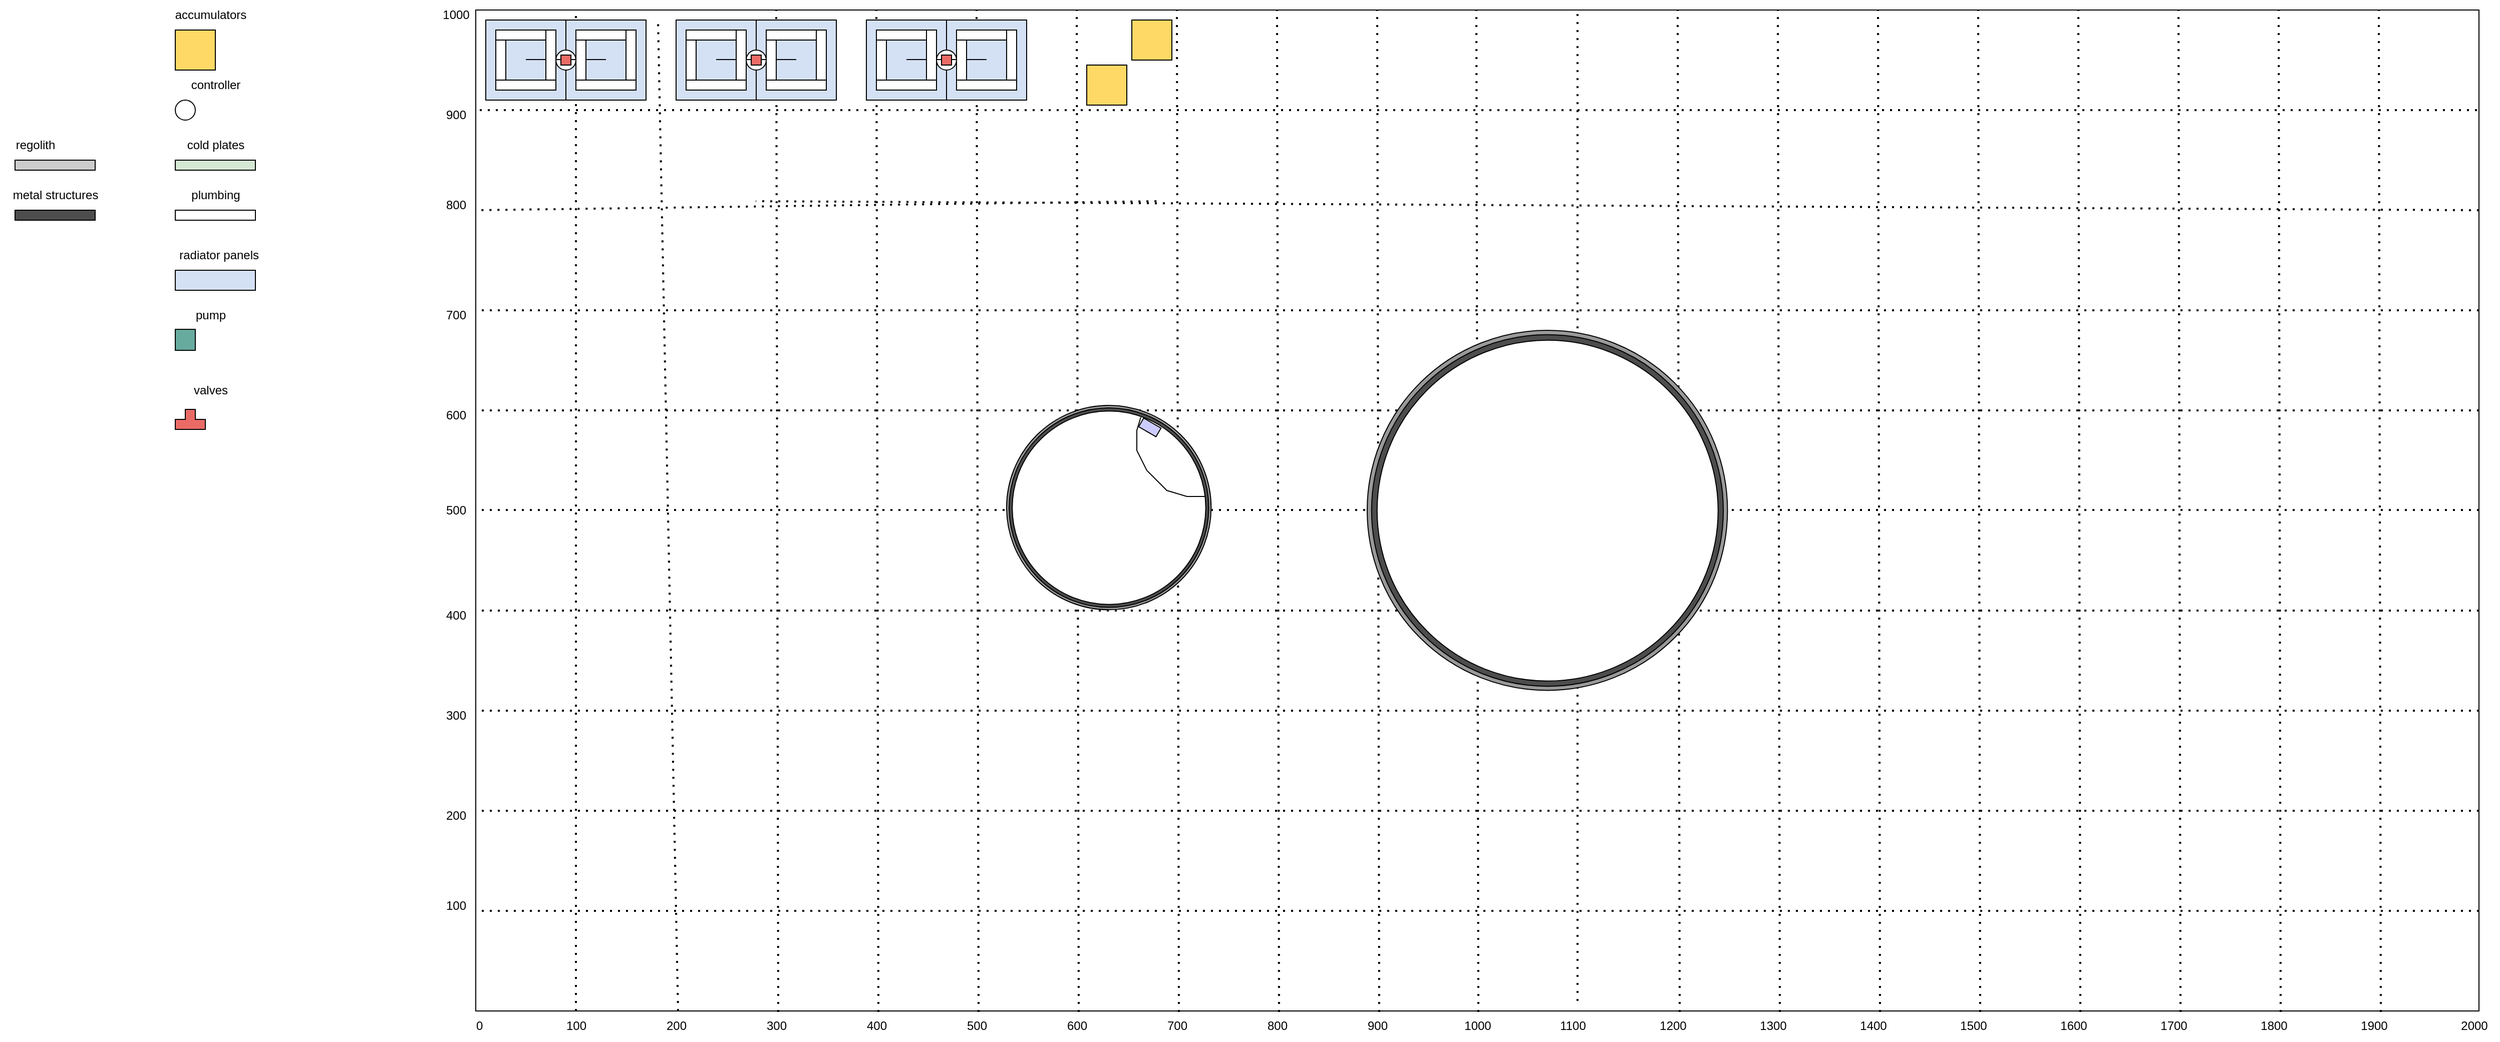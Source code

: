 <mxfile version="23.0.2" type="device">
  <diagram name="Page-1" id="jzTM7zj-M4VzIFEmryYX">
    <mxGraphModel dx="2116" dy="685" grid="1" gridSize="10" guides="1" tooltips="1" connect="1" arrows="1" fold="1" page="1" pageScale="1" pageWidth="850" pageHeight="1100" math="0" shadow="0">
      <root>
        <mxCell id="0" />
        <mxCell id="1" parent="0" />
        <mxCell id="kN5ktuVqzW80JllqX5qt-1" value="" style="rounded=0;whiteSpace=wrap;html=1;fillColor=none;" parent="1" vertex="1">
          <mxGeometry x="40" y="40" width="2000" height="1000" as="geometry" />
        </mxCell>
        <mxCell id="kN5ktuVqzW80JllqX5qt-2" value="0&amp;nbsp;" style="text;html=1;align=center;verticalAlign=middle;resizable=0;points=[];autosize=1;strokeColor=none;fillColor=none;" parent="1" vertex="1">
          <mxGeometry x="30" y="1040" width="30" height="30" as="geometry" />
        </mxCell>
        <mxCell id="kN5ktuVqzW80JllqX5qt-3" value="100" style="text;html=1;align=center;verticalAlign=middle;resizable=0;points=[];autosize=1;strokeColor=none;fillColor=none;" parent="1" vertex="1">
          <mxGeometry x="120" y="1040" width="40" height="30" as="geometry" />
        </mxCell>
        <mxCell id="kN5ktuVqzW80JllqX5qt-4" value="200" style="text;html=1;align=center;verticalAlign=middle;resizable=0;points=[];autosize=1;strokeColor=none;fillColor=none;" parent="1" vertex="1">
          <mxGeometry x="220" y="1040" width="40" height="30" as="geometry" />
        </mxCell>
        <mxCell id="kN5ktuVqzW80JllqX5qt-5" value="300" style="text;html=1;align=center;verticalAlign=middle;resizable=0;points=[];autosize=1;strokeColor=none;fillColor=none;" parent="1" vertex="1">
          <mxGeometry x="320" y="1040" width="40" height="30" as="geometry" />
        </mxCell>
        <mxCell id="kN5ktuVqzW80JllqX5qt-6" value="400" style="text;html=1;align=center;verticalAlign=middle;resizable=0;points=[];autosize=1;strokeColor=none;fillColor=none;" parent="1" vertex="1">
          <mxGeometry x="420" y="1040" width="40" height="30" as="geometry" />
        </mxCell>
        <mxCell id="kN5ktuVqzW80JllqX5qt-8" value="" style="endArrow=none;dashed=1;html=1;dashPattern=1 3;strokeWidth=2;rounded=0;" parent="1" edge="1">
          <mxGeometry width="50" height="50" relative="1" as="geometry">
            <mxPoint x="140" y="1040" as="sourcePoint" />
            <mxPoint x="140" y="40" as="targetPoint" />
          </mxGeometry>
        </mxCell>
        <mxCell id="kN5ktuVqzW80JllqX5qt-11" value="" style="endArrow=none;dashed=1;html=1;dashPattern=1 3;strokeWidth=2;rounded=0;entryX=0.049;entryY=-0.001;entryDx=0;entryDy=0;entryPerimeter=0;" parent="1" edge="1">
          <mxGeometry width="50" height="50" relative="1" as="geometry">
            <mxPoint x="342" y="1041" as="sourcePoint" />
            <mxPoint x="340" y="40" as="targetPoint" />
          </mxGeometry>
        </mxCell>
        <mxCell id="kN5ktuVqzW80JllqX5qt-12" value="" style="endArrow=none;dashed=1;html=1;dashPattern=1 3;strokeWidth=2;rounded=0;entryX=0.049;entryY=-0.001;entryDx=0;entryDy=0;entryPerimeter=0;" parent="1" edge="1">
          <mxGeometry width="50" height="50" relative="1" as="geometry">
            <mxPoint x="442" y="1041" as="sourcePoint" />
            <mxPoint x="440" y="40" as="targetPoint" />
          </mxGeometry>
        </mxCell>
        <mxCell id="kN5ktuVqzW80JllqX5qt-13" value="" style="endArrow=none;dashed=1;html=1;dashPattern=1 3;strokeWidth=2;rounded=0;entryX=0.049;entryY=-0.001;entryDx=0;entryDy=0;entryPerimeter=0;" parent="1" edge="1">
          <mxGeometry width="50" height="50" relative="1" as="geometry">
            <mxPoint x="542" y="1041" as="sourcePoint" />
            <mxPoint x="540" y="40" as="targetPoint" />
          </mxGeometry>
        </mxCell>
        <mxCell id="kN5ktuVqzW80JllqX5qt-14" value="" style="endArrow=none;dashed=1;html=1;dashPattern=1 3;strokeWidth=2;rounded=0;entryX=0.049;entryY=-0.001;entryDx=0;entryDy=0;entryPerimeter=0;" parent="1" edge="1">
          <mxGeometry width="50" height="50" relative="1" as="geometry">
            <mxPoint x="642" y="1041" as="sourcePoint" />
            <mxPoint x="640" y="40" as="targetPoint" />
          </mxGeometry>
        </mxCell>
        <mxCell id="kN5ktuVqzW80JllqX5qt-15" value="" style="endArrow=none;dashed=1;html=1;dashPattern=1 3;strokeWidth=2;rounded=0;entryX=0.049;entryY=-0.001;entryDx=0;entryDy=0;entryPerimeter=0;" parent="1" edge="1">
          <mxGeometry width="50" height="50" relative="1" as="geometry">
            <mxPoint x="742" y="1041" as="sourcePoint" />
            <mxPoint x="740" y="40" as="targetPoint" />
          </mxGeometry>
        </mxCell>
        <mxCell id="kN5ktuVqzW80JllqX5qt-16" value="" style="endArrow=none;dashed=1;html=1;dashPattern=1 3;strokeWidth=2;rounded=0;entryX=0.049;entryY=-0.001;entryDx=0;entryDy=0;entryPerimeter=0;" parent="1" edge="1">
          <mxGeometry width="50" height="50" relative="1" as="geometry">
            <mxPoint x="842" y="1041" as="sourcePoint" />
            <mxPoint x="840" y="40" as="targetPoint" />
          </mxGeometry>
        </mxCell>
        <mxCell id="kN5ktuVqzW80JllqX5qt-17" value="" style="endArrow=none;dashed=1;html=1;dashPattern=1 3;strokeWidth=2;rounded=0;entryX=0.049;entryY=-0.001;entryDx=0;entryDy=0;entryPerimeter=0;" parent="1" edge="1">
          <mxGeometry width="50" height="50" relative="1" as="geometry">
            <mxPoint x="942" y="1041" as="sourcePoint" />
            <mxPoint x="940" y="40" as="targetPoint" />
          </mxGeometry>
        </mxCell>
        <mxCell id="kN5ktuVqzW80JllqX5qt-18" value="" style="endArrow=none;dashed=1;html=1;dashPattern=1 3;strokeWidth=2;rounded=0;entryX=0.049;entryY=-0.001;entryDx=0;entryDy=0;entryPerimeter=0;" parent="1" edge="1">
          <mxGeometry width="50" height="50" relative="1" as="geometry">
            <mxPoint x="1041" y="1041" as="sourcePoint" />
            <mxPoint x="1039" y="40" as="targetPoint" />
          </mxGeometry>
        </mxCell>
        <mxCell id="kN5ktuVqzW80JllqX5qt-19" value="" style="endArrow=none;dashed=1;html=1;dashPattern=1 3;strokeWidth=2;rounded=0;entryX=0.049;entryY=-0.001;entryDx=0;entryDy=0;entryPerimeter=0;" parent="1" edge="1">
          <mxGeometry width="50" height="50" relative="1" as="geometry">
            <mxPoint x="1140" y="1030" as="sourcePoint" />
            <mxPoint x="1140" y="40" as="targetPoint" />
          </mxGeometry>
        </mxCell>
        <mxCell id="kN5ktuVqzW80JllqX5qt-20" value="" style="endArrow=none;dashed=1;html=1;dashPattern=1 3;strokeWidth=2;rounded=0;entryX=0.049;entryY=-0.001;entryDx=0;entryDy=0;entryPerimeter=0;" parent="1" edge="1">
          <mxGeometry width="50" height="50" relative="1" as="geometry">
            <mxPoint x="1242" y="1041" as="sourcePoint" />
            <mxPoint x="1240" y="40" as="targetPoint" />
          </mxGeometry>
        </mxCell>
        <mxCell id="kN5ktuVqzW80JllqX5qt-21" value="500" style="text;html=1;align=center;verticalAlign=middle;resizable=0;points=[];autosize=1;strokeColor=none;fillColor=none;" parent="1" vertex="1">
          <mxGeometry x="520" y="1040" width="40" height="30" as="geometry" />
        </mxCell>
        <mxCell id="kN5ktuVqzW80JllqX5qt-22" value="600" style="text;html=1;align=center;verticalAlign=middle;resizable=0;points=[];autosize=1;strokeColor=none;fillColor=none;" parent="1" vertex="1">
          <mxGeometry x="620" y="1040" width="40" height="30" as="geometry" />
        </mxCell>
        <mxCell id="kN5ktuVqzW80JllqX5qt-23" value="700" style="text;html=1;align=center;verticalAlign=middle;resizable=0;points=[];autosize=1;strokeColor=none;fillColor=none;" parent="1" vertex="1">
          <mxGeometry x="720" y="1040" width="40" height="30" as="geometry" />
        </mxCell>
        <mxCell id="kN5ktuVqzW80JllqX5qt-24" value="800" style="text;html=1;align=center;verticalAlign=middle;resizable=0;points=[];autosize=1;strokeColor=none;fillColor=none;" parent="1" vertex="1">
          <mxGeometry x="820" y="1040" width="40" height="30" as="geometry" />
        </mxCell>
        <mxCell id="kN5ktuVqzW80JllqX5qt-25" value="900" style="text;html=1;align=center;verticalAlign=middle;resizable=0;points=[];autosize=1;strokeColor=none;fillColor=none;" parent="1" vertex="1">
          <mxGeometry x="920" y="1040" width="40" height="30" as="geometry" />
        </mxCell>
        <mxCell id="kN5ktuVqzW80JllqX5qt-26" value="1000" style="text;html=1;align=center;verticalAlign=middle;resizable=0;points=[];autosize=1;strokeColor=none;fillColor=none;" parent="1" vertex="1">
          <mxGeometry x="1015" y="1040" width="50" height="30" as="geometry" />
        </mxCell>
        <mxCell id="kN5ktuVqzW80JllqX5qt-27" value="1100" style="text;html=1;align=center;verticalAlign=middle;resizable=0;points=[];autosize=1;strokeColor=none;fillColor=none;" parent="1" vertex="1">
          <mxGeometry x="1110" y="1040" width="50" height="30" as="geometry" />
        </mxCell>
        <mxCell id="kN5ktuVqzW80JllqX5qt-28" value="1200" style="text;html=1;align=center;verticalAlign=middle;resizable=0;points=[];autosize=1;strokeColor=none;fillColor=none;" parent="1" vertex="1">
          <mxGeometry x="1210" y="1040" width="50" height="30" as="geometry" />
        </mxCell>
        <mxCell id="kN5ktuVqzW80JllqX5qt-29" value="" style="endArrow=none;dashed=1;html=1;dashPattern=1 3;strokeWidth=2;rounded=0;entryX=0.049;entryY=-0.001;entryDx=0;entryDy=0;entryPerimeter=0;" parent="1" edge="1">
          <mxGeometry width="50" height="50" relative="1" as="geometry">
            <mxPoint x="1342" y="1041" as="sourcePoint" />
            <mxPoint x="1340" y="40" as="targetPoint" />
          </mxGeometry>
        </mxCell>
        <mxCell id="kN5ktuVqzW80JllqX5qt-30" value="" style="endArrow=none;dashed=1;html=1;dashPattern=1 3;strokeWidth=2;rounded=0;entryX=0.049;entryY=-0.001;entryDx=0;entryDy=0;entryPerimeter=0;" parent="1" edge="1">
          <mxGeometry width="50" height="50" relative="1" as="geometry">
            <mxPoint x="1442" y="1041" as="sourcePoint" />
            <mxPoint x="1440" y="40" as="targetPoint" />
          </mxGeometry>
        </mxCell>
        <mxCell id="kN5ktuVqzW80JllqX5qt-31" value="" style="endArrow=none;dashed=1;html=1;dashPattern=1 3;strokeWidth=2;rounded=0;entryX=0.049;entryY=-0.001;entryDx=0;entryDy=0;entryPerimeter=0;" parent="1" edge="1">
          <mxGeometry width="50" height="50" relative="1" as="geometry">
            <mxPoint x="1542" y="1041" as="sourcePoint" />
            <mxPoint x="1540" y="40" as="targetPoint" />
          </mxGeometry>
        </mxCell>
        <mxCell id="kN5ktuVqzW80JllqX5qt-32" value="" style="endArrow=none;dashed=1;html=1;dashPattern=1 3;strokeWidth=2;rounded=0;entryX=0.049;entryY=-0.001;entryDx=0;entryDy=0;entryPerimeter=0;" parent="1" edge="1">
          <mxGeometry width="50" height="50" relative="1" as="geometry">
            <mxPoint x="1642" y="1041" as="sourcePoint" />
            <mxPoint x="1640" y="40" as="targetPoint" />
          </mxGeometry>
        </mxCell>
        <mxCell id="kN5ktuVqzW80JllqX5qt-33" value="" style="endArrow=none;dashed=1;html=1;dashPattern=1 3;strokeWidth=2;rounded=0;entryX=0.049;entryY=-0.001;entryDx=0;entryDy=0;entryPerimeter=0;" parent="1" edge="1">
          <mxGeometry width="50" height="50" relative="1" as="geometry">
            <mxPoint x="1742" y="1041" as="sourcePoint" />
            <mxPoint x="1740" y="40" as="targetPoint" />
          </mxGeometry>
        </mxCell>
        <mxCell id="kN5ktuVqzW80JllqX5qt-34" value="" style="endArrow=none;dashed=1;html=1;dashPattern=1 3;strokeWidth=2;rounded=0;entryX=0.049;entryY=-0.001;entryDx=0;entryDy=0;entryPerimeter=0;" parent="1" edge="1">
          <mxGeometry width="50" height="50" relative="1" as="geometry">
            <mxPoint x="1842" y="1041" as="sourcePoint" />
            <mxPoint x="1840" y="40" as="targetPoint" />
          </mxGeometry>
        </mxCell>
        <mxCell id="kN5ktuVqzW80JllqX5qt-35" value="" style="endArrow=none;dashed=1;html=1;dashPattern=1 3;strokeWidth=2;rounded=0;entryX=0.049;entryY=-0.001;entryDx=0;entryDy=0;entryPerimeter=0;" parent="1" edge="1">
          <mxGeometry width="50" height="50" relative="1" as="geometry">
            <mxPoint x="1942" y="1041" as="sourcePoint" />
            <mxPoint x="1940" y="40" as="targetPoint" />
          </mxGeometry>
        </mxCell>
        <mxCell id="kN5ktuVqzW80JllqX5qt-36" value="1300" style="text;html=1;align=center;verticalAlign=middle;resizable=0;points=[];autosize=1;strokeColor=none;fillColor=none;" parent="1" vertex="1">
          <mxGeometry x="1310" y="1040" width="50" height="30" as="geometry" />
        </mxCell>
        <mxCell id="kN5ktuVqzW80JllqX5qt-37" value="1400" style="text;html=1;align=center;verticalAlign=middle;resizable=0;points=[];autosize=1;strokeColor=none;fillColor=none;" parent="1" vertex="1">
          <mxGeometry x="1410" y="1040" width="50" height="30" as="geometry" />
        </mxCell>
        <mxCell id="kN5ktuVqzW80JllqX5qt-38" value="1500" style="text;html=1;align=center;verticalAlign=middle;resizable=0;points=[];autosize=1;strokeColor=none;fillColor=none;" parent="1" vertex="1">
          <mxGeometry x="1510" y="1040" width="50" height="30" as="geometry" />
        </mxCell>
        <mxCell id="kN5ktuVqzW80JllqX5qt-39" value="1600" style="text;html=1;align=center;verticalAlign=middle;resizable=0;points=[];autosize=1;strokeColor=none;fillColor=none;" parent="1" vertex="1">
          <mxGeometry x="1610" y="1040" width="50" height="30" as="geometry" />
        </mxCell>
        <mxCell id="kN5ktuVqzW80JllqX5qt-40" value="1700" style="text;html=1;align=center;verticalAlign=middle;resizable=0;points=[];autosize=1;strokeColor=none;fillColor=none;" parent="1" vertex="1">
          <mxGeometry x="1710" y="1040" width="50" height="30" as="geometry" />
        </mxCell>
        <mxCell id="kN5ktuVqzW80JllqX5qt-41" value="1800" style="text;html=1;align=center;verticalAlign=middle;resizable=0;points=[];autosize=1;strokeColor=none;fillColor=none;" parent="1" vertex="1">
          <mxGeometry x="1810" y="1040" width="50" height="30" as="geometry" />
        </mxCell>
        <mxCell id="kN5ktuVqzW80JllqX5qt-43" value="1900" style="text;html=1;align=center;verticalAlign=middle;resizable=0;points=[];autosize=1;strokeColor=none;fillColor=none;" parent="1" vertex="1">
          <mxGeometry x="1910" y="1040" width="50" height="30" as="geometry" />
        </mxCell>
        <mxCell id="kN5ktuVqzW80JllqX5qt-44" value="2000" style="text;html=1;align=center;verticalAlign=middle;resizable=0;points=[];autosize=1;strokeColor=none;fillColor=none;" parent="1" vertex="1">
          <mxGeometry x="2010" y="1040" width="50" height="30" as="geometry" />
        </mxCell>
        <mxCell id="kN5ktuVqzW80JllqX5qt-45" value="" style="endArrow=none;dashed=1;html=1;dashPattern=1 3;strokeWidth=2;rounded=0;entryX=-0.001;entryY=0.1;entryDx=0;entryDy=0;entryPerimeter=0;exitX=0.999;exitY=0.1;exitDx=0;exitDy=0;exitPerimeter=0;" parent="1" source="kN5ktuVqzW80JllqX5qt-1" target="kN5ktuVqzW80JllqX5qt-1" edge="1">
          <mxGeometry width="50" height="50" relative="1" as="geometry">
            <mxPoint x="150" y="1050" as="sourcePoint" />
            <mxPoint x="150" y="50" as="targetPoint" />
          </mxGeometry>
        </mxCell>
        <mxCell id="kN5ktuVqzW80JllqX5qt-46" value="" style="endArrow=none;dashed=1;html=1;dashPattern=1 3;strokeWidth=2;rounded=0;entryX=-0.001;entryY=0.1;entryDx=0;entryDy=0;entryPerimeter=0;exitX=0.999;exitY=0.1;exitDx=0;exitDy=0;exitPerimeter=0;" parent="1" edge="1">
          <mxGeometry width="50" height="50" relative="1" as="geometry">
            <mxPoint x="719.6" y="231" as="sourcePoint" />
            <mxPoint x="40" y="240" as="targetPoint" />
          </mxGeometry>
        </mxCell>
        <mxCell id="kN5ktuVqzW80JllqX5qt-47" value="" style="endArrow=none;dashed=1;html=1;dashPattern=1 3;strokeWidth=2;rounded=0;entryX=-0.001;entryY=0.1;entryDx=0;entryDy=0;entryPerimeter=0;exitX=0.999;exitY=0.1;exitDx=0;exitDy=0;exitPerimeter=0;" parent="1" edge="1">
          <mxGeometry width="50" height="50" relative="1" as="geometry">
            <mxPoint x="2040" y="340" as="sourcePoint" />
            <mxPoint x="40" y="340" as="targetPoint" />
          </mxGeometry>
        </mxCell>
        <mxCell id="kN5ktuVqzW80JllqX5qt-48" value="" style="endArrow=none;dashed=1;html=1;dashPattern=1 3;strokeWidth=2;rounded=0;entryX=-0.001;entryY=0.1;entryDx=0;entryDy=0;entryPerimeter=0;exitX=0.999;exitY=0.1;exitDx=0;exitDy=0;exitPerimeter=0;" parent="1" edge="1">
          <mxGeometry width="50" height="50" relative="1" as="geometry">
            <mxPoint x="2040" y="440" as="sourcePoint" />
            <mxPoint x="40" y="440" as="targetPoint" />
          </mxGeometry>
        </mxCell>
        <mxCell id="kN5ktuVqzW80JllqX5qt-49" value="" style="endArrow=none;dashed=1;html=1;dashPattern=1 3;strokeWidth=2;rounded=0;entryX=-0.001;entryY=0.1;entryDx=0;entryDy=0;entryPerimeter=0;exitX=0.999;exitY=0.1;exitDx=0;exitDy=0;exitPerimeter=0;" parent="1" edge="1">
          <mxGeometry width="50" height="50" relative="1" as="geometry">
            <mxPoint x="2040" y="539.5" as="sourcePoint" />
            <mxPoint x="40" y="539.5" as="targetPoint" />
          </mxGeometry>
        </mxCell>
        <mxCell id="kN5ktuVqzW80JllqX5qt-50" value="" style="endArrow=none;dashed=1;html=1;dashPattern=1 3;strokeWidth=2;rounded=0;entryX=-0.001;entryY=0.1;entryDx=0;entryDy=0;entryPerimeter=0;exitX=0.999;exitY=0.1;exitDx=0;exitDy=0;exitPerimeter=0;" parent="1" edge="1">
          <mxGeometry width="50" height="50" relative="1" as="geometry">
            <mxPoint x="2040" y="640" as="sourcePoint" />
            <mxPoint x="40" y="640" as="targetPoint" />
          </mxGeometry>
        </mxCell>
        <mxCell id="kN5ktuVqzW80JllqX5qt-51" value="" style="endArrow=none;dashed=1;html=1;dashPattern=1 3;strokeWidth=2;rounded=0;entryX=-0.001;entryY=0.1;entryDx=0;entryDy=0;entryPerimeter=0;exitX=0.999;exitY=0.1;exitDx=0;exitDy=0;exitPerimeter=0;" parent="1" edge="1">
          <mxGeometry width="50" height="50" relative="1" as="geometry">
            <mxPoint x="2040" y="740" as="sourcePoint" />
            <mxPoint x="40" y="740" as="targetPoint" />
          </mxGeometry>
        </mxCell>
        <mxCell id="kN5ktuVqzW80JllqX5qt-52" value="" style="endArrow=none;dashed=1;html=1;dashPattern=1 3;strokeWidth=2;rounded=0;entryX=-0.001;entryY=0.1;entryDx=0;entryDy=0;entryPerimeter=0;exitX=0.999;exitY=0.1;exitDx=0;exitDy=0;exitPerimeter=0;" parent="1" edge="1">
          <mxGeometry width="50" height="50" relative="1" as="geometry">
            <mxPoint x="2040" y="840" as="sourcePoint" />
            <mxPoint x="40" y="840" as="targetPoint" />
          </mxGeometry>
        </mxCell>
        <mxCell id="kN5ktuVqzW80JllqX5qt-53" value="" style="endArrow=none;dashed=1;html=1;dashPattern=1 3;strokeWidth=2;rounded=0;entryX=-0.001;entryY=0.1;entryDx=0;entryDy=0;entryPerimeter=0;exitX=0.999;exitY=0.1;exitDx=0;exitDy=0;exitPerimeter=0;" parent="1" edge="1">
          <mxGeometry width="50" height="50" relative="1" as="geometry">
            <mxPoint x="2040" y="940" as="sourcePoint" />
            <mxPoint x="40" y="940" as="targetPoint" />
          </mxGeometry>
        </mxCell>
        <mxCell id="kN5ktuVqzW80JllqX5qt-54" value="100" style="text;html=1;align=center;verticalAlign=middle;resizable=0;points=[];autosize=1;strokeColor=none;fillColor=none;" parent="1" vertex="1">
          <mxGeometry y="920" width="40" height="30" as="geometry" />
        </mxCell>
        <mxCell id="kN5ktuVqzW80JllqX5qt-55" value="200" style="text;html=1;align=center;verticalAlign=middle;resizable=0;points=[];autosize=1;strokeColor=none;fillColor=none;" parent="1" vertex="1">
          <mxGeometry y="830" width="40" height="30" as="geometry" />
        </mxCell>
        <mxCell id="kN5ktuVqzW80JllqX5qt-57" value="300" style="text;html=1;align=center;verticalAlign=middle;resizable=0;points=[];autosize=1;strokeColor=none;fillColor=none;" parent="1" vertex="1">
          <mxGeometry y="730" width="40" height="30" as="geometry" />
        </mxCell>
        <mxCell id="kN5ktuVqzW80JllqX5qt-58" value="400" style="text;html=1;align=center;verticalAlign=middle;resizable=0;points=[];autosize=1;strokeColor=none;fillColor=none;" parent="1" vertex="1">
          <mxGeometry y="630" width="40" height="30" as="geometry" />
        </mxCell>
        <mxCell id="kN5ktuVqzW80JllqX5qt-60" value="500" style="text;html=1;align=center;verticalAlign=middle;resizable=0;points=[];autosize=1;strokeColor=none;fillColor=none;" parent="1" vertex="1">
          <mxGeometry y="525" width="40" height="30" as="geometry" />
        </mxCell>
        <mxCell id="kN5ktuVqzW80JllqX5qt-61" value="600" style="text;html=1;align=center;verticalAlign=middle;resizable=0;points=[];autosize=1;strokeColor=none;fillColor=none;" parent="1" vertex="1">
          <mxGeometry y="430" width="40" height="30" as="geometry" />
        </mxCell>
        <mxCell id="kN5ktuVqzW80JllqX5qt-62" value="700" style="text;html=1;align=center;verticalAlign=middle;resizable=0;points=[];autosize=1;strokeColor=none;fillColor=none;" parent="1" vertex="1">
          <mxGeometry y="330" width="40" height="30" as="geometry" />
        </mxCell>
        <mxCell id="kN5ktuVqzW80JllqX5qt-63" value="800" style="text;html=1;align=center;verticalAlign=middle;resizable=0;points=[];autosize=1;strokeColor=none;fillColor=none;" parent="1" vertex="1">
          <mxGeometry y="220" width="40" height="30" as="geometry" />
        </mxCell>
        <mxCell id="kN5ktuVqzW80JllqX5qt-65" value="900" style="text;html=1;align=center;verticalAlign=middle;resizable=0;points=[];autosize=1;strokeColor=none;fillColor=none;" parent="1" vertex="1">
          <mxGeometry y="130" width="40" height="30" as="geometry" />
        </mxCell>
        <mxCell id="kN5ktuVqzW80JllqX5qt-66" value="1000" style="text;html=1;align=center;verticalAlign=middle;resizable=0;points=[];autosize=1;strokeColor=none;fillColor=none;" parent="1" vertex="1">
          <mxGeometry x="-5" y="30" width="50" height="30" as="geometry" />
        </mxCell>
        <mxCell id="p9ABaDChbXEGLRk1TbIs-7" value="" style="group" parent="1" vertex="1" connectable="0">
          <mxGeometry x="50" y="50" width="160" height="90" as="geometry" />
        </mxCell>
        <mxCell id="p9ABaDChbXEGLRk1TbIs-2" value="" style="rounded=0;whiteSpace=wrap;html=1;fillColor=#D4E1F5;" parent="p9ABaDChbXEGLRk1TbIs-7" vertex="1">
          <mxGeometry width="80" height="80" as="geometry" />
        </mxCell>
        <mxCell id="p9ABaDChbXEGLRk1TbIs-3" value="" style="rounded=0;whiteSpace=wrap;html=1;fillColor=#D4E1F5;" parent="p9ABaDChbXEGLRk1TbIs-7" vertex="1">
          <mxGeometry x="80" width="80" height="80" as="geometry" />
        </mxCell>
        <mxCell id="p9ABaDChbXEGLRk1TbIs-4" value="" style="ellipse;whiteSpace=wrap;html=1;aspect=fixed;" parent="p9ABaDChbXEGLRk1TbIs-7" vertex="1">
          <mxGeometry x="70" y="30" width="20" height="20" as="geometry" />
        </mxCell>
        <mxCell id="p9ABaDChbXEGLRk1TbIs-6" value="" style="endArrow=none;html=1;rounded=0;" parent="p9ABaDChbXEGLRk1TbIs-7" edge="1">
          <mxGeometry width="50" height="50" relative="1" as="geometry">
            <mxPoint x="40" y="39.5" as="sourcePoint" />
            <mxPoint x="120" y="39.5" as="targetPoint" />
          </mxGeometry>
        </mxCell>
        <mxCell id="p9ABaDChbXEGLRk1TbIs-10" value="" style="rounded=0;whiteSpace=wrap;html=1;" parent="p9ABaDChbXEGLRk1TbIs-7" vertex="1">
          <mxGeometry x="10" y="10" width="10" height="60" as="geometry" />
        </mxCell>
        <mxCell id="p9ABaDChbXEGLRk1TbIs-11" value="" style="rounded=0;whiteSpace=wrap;html=1;" parent="p9ABaDChbXEGLRk1TbIs-7" vertex="1">
          <mxGeometry x="10" y="10" width="60" height="10" as="geometry" />
        </mxCell>
        <mxCell id="p9ABaDChbXEGLRk1TbIs-12" value="" style="rounded=0;whiteSpace=wrap;html=1;" parent="p9ABaDChbXEGLRk1TbIs-7" vertex="1">
          <mxGeometry x="60" y="10" width="10" height="60" as="geometry" />
        </mxCell>
        <mxCell id="p9ABaDChbXEGLRk1TbIs-13" value="" style="rounded=0;whiteSpace=wrap;html=1;" parent="p9ABaDChbXEGLRk1TbIs-7" vertex="1">
          <mxGeometry x="90" y="10" width="10" height="60" as="geometry" />
        </mxCell>
        <mxCell id="p9ABaDChbXEGLRk1TbIs-14" value="" style="rounded=0;whiteSpace=wrap;html=1;" parent="p9ABaDChbXEGLRk1TbIs-7" vertex="1">
          <mxGeometry x="90" y="10" width="60" height="10" as="geometry" />
        </mxCell>
        <mxCell id="p9ABaDChbXEGLRk1TbIs-15" value="" style="rounded=0;whiteSpace=wrap;html=1;" parent="p9ABaDChbXEGLRk1TbIs-7" vertex="1">
          <mxGeometry x="140" y="10" width="10" height="60" as="geometry" />
        </mxCell>
        <mxCell id="p9ABaDChbXEGLRk1TbIs-16" value="" style="rounded=0;whiteSpace=wrap;html=1;fillColor=#EA6B66;" parent="p9ABaDChbXEGLRk1TbIs-7" vertex="1">
          <mxGeometry x="75" y="35" width="10" height="10" as="geometry" />
        </mxCell>
        <mxCell id="p9ABaDChbXEGLRk1TbIs-17" value="" style="rounded=0;whiteSpace=wrap;html=1;" parent="p9ABaDChbXEGLRk1TbIs-7" vertex="1">
          <mxGeometry x="10" y="60" width="60" height="10" as="geometry" />
        </mxCell>
        <mxCell id="p9ABaDChbXEGLRk1TbIs-22" value="" style="rounded=0;whiteSpace=wrap;html=1;" parent="p9ABaDChbXEGLRk1TbIs-7" vertex="1">
          <mxGeometry x="90" y="60" width="60" height="10" as="geometry" />
        </mxCell>
        <mxCell id="QGDcpnHU0Ge7co4Lcr1x-1" value="" style="rounded=0;whiteSpace=wrap;html=1;fillColor=#D5E8D4;" parent="1" vertex="1">
          <mxGeometry x="-260" y="190" width="80" height="10" as="geometry" />
        </mxCell>
        <mxCell id="QGDcpnHU0Ge7co4Lcr1x-2" value="cold plates" style="text;html=1;align=center;verticalAlign=middle;resizable=0;points=[];autosize=1;strokeColor=none;fillColor=none;" parent="1" vertex="1">
          <mxGeometry x="-260" y="160" width="80" height="30" as="geometry" />
        </mxCell>
        <mxCell id="QGDcpnHU0Ge7co4Lcr1x-6" value="" style="endArrow=none;dashed=1;html=1;dashPattern=1 3;strokeWidth=2;rounded=0;entryX=0.049;entryY=-0.001;entryDx=0;entryDy=0;entryPerimeter=0;" parent="1" edge="1">
          <mxGeometry width="50" height="50" relative="1" as="geometry">
            <mxPoint x="242" y="1040" as="sourcePoint" />
            <mxPoint x="221.96" y="49.96" as="targetPoint" />
          </mxGeometry>
        </mxCell>
        <mxCell id="QGDcpnHU0Ge7co4Lcr1x-9" value="" style="rounded=0;whiteSpace=wrap;html=1;" parent="1" vertex="1">
          <mxGeometry x="-260" y="240" width="80" height="10" as="geometry" />
        </mxCell>
        <mxCell id="QGDcpnHU0Ge7co4Lcr1x-10" value="plumbing" style="text;html=1;align=center;verticalAlign=middle;resizable=0;points=[];autosize=1;strokeColor=none;fillColor=none;" parent="1" vertex="1">
          <mxGeometry x="-255" y="210" width="70" height="30" as="geometry" />
        </mxCell>
        <mxCell id="QGDcpnHU0Ge7co4Lcr1x-11" value="" style="ellipse;whiteSpace=wrap;html=1;aspect=fixed;" parent="1" vertex="1">
          <mxGeometry x="-260" y="130" width="20" height="20" as="geometry" />
        </mxCell>
        <mxCell id="QGDcpnHU0Ge7co4Lcr1x-12" value="controller" style="text;html=1;align=center;verticalAlign=middle;resizable=0;points=[];autosize=1;strokeColor=none;fillColor=none;" parent="1" vertex="1">
          <mxGeometry x="-255" y="100" width="70" height="30" as="geometry" />
        </mxCell>
        <mxCell id="QGDcpnHU0Ge7co4Lcr1x-13" value="" style="rounded=0;whiteSpace=wrap;html=1;fillColor=#FFD966;" parent="1" vertex="1">
          <mxGeometry x="-260" y="60" width="40" height="40" as="geometry" />
        </mxCell>
        <mxCell id="QGDcpnHU0Ge7co4Lcr1x-14" value="accumulators" style="text;html=1;align=center;verticalAlign=middle;resizable=0;points=[];autosize=1;strokeColor=none;fillColor=none;" parent="1" vertex="1">
          <mxGeometry x="-270" y="30" width="90" height="30" as="geometry" />
        </mxCell>
        <mxCell id="QGDcpnHU0Ge7co4Lcr1x-29" value="" style="rounded=0;whiteSpace=wrap;html=1;fillColor=#D4E1F5;" parent="1" vertex="1">
          <mxGeometry x="-260" y="300" width="80" height="20" as="geometry" />
        </mxCell>
        <mxCell id="QGDcpnHU0Ge7co4Lcr1x-30" value="radiator panels&amp;nbsp;" style="text;html=1;align=center;verticalAlign=middle;resizable=0;points=[];autosize=1;strokeColor=none;fillColor=none;" parent="1" vertex="1">
          <mxGeometry x="-270" y="270" width="110" height="30" as="geometry" />
        </mxCell>
        <mxCell id="QGDcpnHU0Ge7co4Lcr1x-37" value="" style="group" parent="1" vertex="1" connectable="0">
          <mxGeometry x="930" y="360" width="370" height="370" as="geometry" />
        </mxCell>
        <mxCell id="QGDcpnHU0Ge7co4Lcr1x-33" value="" style="ellipse;whiteSpace=wrap;html=1;aspect=fixed;fillColor=#999999;" parent="QGDcpnHU0Ge7co4Lcr1x-37" vertex="1">
          <mxGeometry width="359.722" height="359.722" as="geometry" />
        </mxCell>
        <mxCell id="QGDcpnHU0Ge7co4Lcr1x-34" value="" style="ellipse;whiteSpace=wrap;html=1;aspect=fixed;fillColor=#4D4D4D;" parent="QGDcpnHU0Ge7co4Lcr1x-37" vertex="1">
          <mxGeometry x="4.405" y="4.405" width="351.157" height="351.157" as="geometry" />
        </mxCell>
        <mxCell id="QGDcpnHU0Ge7co4Lcr1x-35" value="" style="ellipse;whiteSpace=wrap;html=1;aspect=fixed;" parent="QGDcpnHU0Ge7co4Lcr1x-37" vertex="1">
          <mxGeometry x="9.911" y="9.911" width="340.451" height="340.451" as="geometry" />
        </mxCell>
        <mxCell id="QGDcpnHU0Ge7co4Lcr1x-42" value="" style="group" parent="1" vertex="1" connectable="0">
          <mxGeometry x="570" y="435" width="210" height="210" as="geometry" />
        </mxCell>
        <mxCell id="QGDcpnHU0Ge7co4Lcr1x-43" value="" style="ellipse;whiteSpace=wrap;html=1;aspect=fixed;fillColor=#999999;" parent="QGDcpnHU0Ge7co4Lcr1x-42" vertex="1">
          <mxGeometry width="204.167" height="204.167" as="geometry" />
        </mxCell>
        <mxCell id="QGDcpnHU0Ge7co4Lcr1x-44" value="" style="ellipse;whiteSpace=wrap;html=1;aspect=fixed;fillColor=#4D4D4D;" parent="QGDcpnHU0Ge7co4Lcr1x-42" vertex="1">
          <mxGeometry x="2.5" y="2.5" width="199.306" height="199.306" as="geometry" />
        </mxCell>
        <mxCell id="QGDcpnHU0Ge7co4Lcr1x-45" value="" style="ellipse;whiteSpace=wrap;html=1;aspect=fixed;" parent="QGDcpnHU0Ge7co4Lcr1x-42" vertex="1">
          <mxGeometry x="5.625" y="5.625" width="193.229" height="193.229" as="geometry" />
        </mxCell>
        <mxCell id="HzqL7w1cNSSn5zW_tb3A-3" value="" style="rounded=0;whiteSpace=wrap;html=1;fillColor=#CCCCFF;rotation=30;" parent="QGDcpnHU0Ge7co4Lcr1x-42" vertex="1">
          <mxGeometry x="133" y="17" width="20" height="10" as="geometry" />
        </mxCell>
        <mxCell id="HzqL7w1cNSSn5zW_tb3A-6" value="" style="endArrow=none;html=1;rounded=0;entryX=0.996;entryY=0.442;entryDx=0;entryDy=0;entryPerimeter=0;exitX=0.664;exitY=0.033;exitDx=0;exitDy=0;exitPerimeter=0;" parent="QGDcpnHU0Ge7co4Lcr1x-42" source="QGDcpnHU0Ge7co4Lcr1x-45" target="QGDcpnHU0Ge7co4Lcr1x-45" edge="1">
          <mxGeometry width="50" height="50" relative="1" as="geometry">
            <mxPoint y="-85" as="sourcePoint" />
            <mxPoint x="50" y="-135" as="targetPoint" />
            <Array as="points">
              <mxPoint x="130" y="25" />
              <mxPoint x="130" y="45" />
              <mxPoint x="140" y="65" />
              <mxPoint x="160" y="85" />
              <mxPoint x="180" y="91" />
            </Array>
          </mxGeometry>
        </mxCell>
        <mxCell id="QGDcpnHU0Ge7co4Lcr1x-46" value="regolith" style="text;html=1;align=center;verticalAlign=middle;resizable=0;points=[];autosize=1;strokeColor=none;fillColor=none;" parent="1" vertex="1">
          <mxGeometry x="-430" y="160" width="60" height="30" as="geometry" />
        </mxCell>
        <mxCell id="QGDcpnHU0Ge7co4Lcr1x-47" value="" style="rounded=0;whiteSpace=wrap;html=1;fillColor=#CCCCCC;" parent="1" vertex="1">
          <mxGeometry x="-420" y="190" width="80" height="10" as="geometry" />
        </mxCell>
        <mxCell id="QGDcpnHU0Ge7co4Lcr1x-48" value="" style="rounded=0;whiteSpace=wrap;html=1;fillColor=#4D4D4D;" parent="1" vertex="1">
          <mxGeometry x="-420" y="240" width="80" height="10" as="geometry" />
        </mxCell>
        <mxCell id="QGDcpnHU0Ge7co4Lcr1x-50" value="metal structures" style="text;html=1;align=center;verticalAlign=middle;resizable=0;points=[];autosize=1;strokeColor=none;fillColor=none;" parent="1" vertex="1">
          <mxGeometry x="-435" y="210" width="110" height="30" as="geometry" />
        </mxCell>
        <mxCell id="QGDcpnHU0Ge7co4Lcr1x-51" value="" style="rounded=0;whiteSpace=wrap;html=1;fillColor=#67AB9F;" parent="1" vertex="1">
          <mxGeometry x="-260" y="359" width="20" height="21" as="geometry" />
        </mxCell>
        <mxCell id="QGDcpnHU0Ge7co4Lcr1x-55" value="pump" style="text;html=1;align=center;verticalAlign=middle;resizable=0;points=[];autosize=1;strokeColor=none;fillColor=none;" parent="1" vertex="1">
          <mxGeometry x="-250" y="330" width="50" height="30" as="geometry" />
        </mxCell>
        <mxCell id="V66jn4x__QXWx2226L4W-6" value="" style="shape=tee;whiteSpace=wrap;html=1;dx=10;dy=10;rotation=-180;fillColor=#EA6B66;" parent="1" vertex="1">
          <mxGeometry x="-260" y="439" width="30" height="20" as="geometry" />
        </mxCell>
        <mxCell id="V66jn4x__QXWx2226L4W-7" value="valves" style="text;html=1;align=center;verticalAlign=middle;resizable=0;points=[];autosize=1;strokeColor=none;fillColor=none;" parent="1" vertex="1">
          <mxGeometry x="-255" y="405" width="60" height="30" as="geometry" />
        </mxCell>
        <mxCell id="1L4stV24ktS_-sTFV0d5-2" value="" style="endArrow=none;dashed=1;html=1;dashPattern=1 3;strokeWidth=2;rounded=0;entryX=-0.001;entryY=0.1;entryDx=0;entryDy=0;entryPerimeter=0;exitX=0.999;exitY=0.1;exitDx=0;exitDy=0;exitPerimeter=0;" parent="1" edge="1">
          <mxGeometry width="50" height="50" relative="1" as="geometry">
            <mxPoint x="2040" y="240" as="sourcePoint" />
            <mxPoint x="319.6" y="231" as="targetPoint" />
          </mxGeometry>
        </mxCell>
        <mxCell id="Z4ZGMX_Dos0MWvp86Li_-1" value="" style="group" parent="1" vertex="1" connectable="0">
          <mxGeometry x="240" y="50" width="160" height="90" as="geometry" />
        </mxCell>
        <mxCell id="Z4ZGMX_Dos0MWvp86Li_-2" value="" style="rounded=0;whiteSpace=wrap;html=1;fillColor=#D4E1F5;" parent="Z4ZGMX_Dos0MWvp86Li_-1" vertex="1">
          <mxGeometry width="80" height="80" as="geometry" />
        </mxCell>
        <mxCell id="Z4ZGMX_Dos0MWvp86Li_-3" value="" style="rounded=0;whiteSpace=wrap;html=1;fillColor=#D4E1F5;" parent="Z4ZGMX_Dos0MWvp86Li_-1" vertex="1">
          <mxGeometry x="80" width="80" height="80" as="geometry" />
        </mxCell>
        <mxCell id="Z4ZGMX_Dos0MWvp86Li_-4" value="" style="ellipse;whiteSpace=wrap;html=1;aspect=fixed;" parent="Z4ZGMX_Dos0MWvp86Li_-1" vertex="1">
          <mxGeometry x="70" y="30" width="20" height="20" as="geometry" />
        </mxCell>
        <mxCell id="Z4ZGMX_Dos0MWvp86Li_-5" value="" style="endArrow=none;html=1;rounded=0;" parent="Z4ZGMX_Dos0MWvp86Li_-1" edge="1">
          <mxGeometry width="50" height="50" relative="1" as="geometry">
            <mxPoint x="40" y="39.5" as="sourcePoint" />
            <mxPoint x="120" y="39.5" as="targetPoint" />
          </mxGeometry>
        </mxCell>
        <mxCell id="Z4ZGMX_Dos0MWvp86Li_-6" value="" style="rounded=0;whiteSpace=wrap;html=1;" parent="Z4ZGMX_Dos0MWvp86Li_-1" vertex="1">
          <mxGeometry x="10" y="10" width="10" height="60" as="geometry" />
        </mxCell>
        <mxCell id="Z4ZGMX_Dos0MWvp86Li_-7" value="" style="rounded=0;whiteSpace=wrap;html=1;" parent="Z4ZGMX_Dos0MWvp86Li_-1" vertex="1">
          <mxGeometry x="10" y="10" width="60" height="10" as="geometry" />
        </mxCell>
        <mxCell id="Z4ZGMX_Dos0MWvp86Li_-8" value="" style="rounded=0;whiteSpace=wrap;html=1;" parent="Z4ZGMX_Dos0MWvp86Li_-1" vertex="1">
          <mxGeometry x="60" y="10" width="10" height="60" as="geometry" />
        </mxCell>
        <mxCell id="Z4ZGMX_Dos0MWvp86Li_-9" value="" style="rounded=0;whiteSpace=wrap;html=1;" parent="Z4ZGMX_Dos0MWvp86Li_-1" vertex="1">
          <mxGeometry x="90" y="10" width="10" height="60" as="geometry" />
        </mxCell>
        <mxCell id="Z4ZGMX_Dos0MWvp86Li_-10" value="" style="rounded=0;whiteSpace=wrap;html=1;" parent="Z4ZGMX_Dos0MWvp86Li_-1" vertex="1">
          <mxGeometry x="90" y="10" width="60" height="10" as="geometry" />
        </mxCell>
        <mxCell id="Z4ZGMX_Dos0MWvp86Li_-11" value="" style="rounded=0;whiteSpace=wrap;html=1;" parent="Z4ZGMX_Dos0MWvp86Li_-1" vertex="1">
          <mxGeometry x="140" y="10" width="10" height="60" as="geometry" />
        </mxCell>
        <mxCell id="Z4ZGMX_Dos0MWvp86Li_-12" value="" style="rounded=0;whiteSpace=wrap;html=1;fillColor=#EA6B66;" parent="Z4ZGMX_Dos0MWvp86Li_-1" vertex="1">
          <mxGeometry x="75" y="35" width="10" height="10" as="geometry" />
        </mxCell>
        <mxCell id="Z4ZGMX_Dos0MWvp86Li_-13" value="" style="rounded=0;whiteSpace=wrap;html=1;" parent="Z4ZGMX_Dos0MWvp86Li_-1" vertex="1">
          <mxGeometry x="10" y="60" width="60" height="10" as="geometry" />
        </mxCell>
        <mxCell id="Z4ZGMX_Dos0MWvp86Li_-14" value="" style="rounded=0;whiteSpace=wrap;html=1;" parent="Z4ZGMX_Dos0MWvp86Li_-1" vertex="1">
          <mxGeometry x="90" y="60" width="60" height="10" as="geometry" />
        </mxCell>
        <mxCell id="Z4ZGMX_Dos0MWvp86Li_-15" value="" style="group" parent="1" vertex="1" connectable="0">
          <mxGeometry x="430" y="50" width="160" height="90" as="geometry" />
        </mxCell>
        <mxCell id="Z4ZGMX_Dos0MWvp86Li_-16" value="" style="rounded=0;whiteSpace=wrap;html=1;fillColor=#D4E1F5;" parent="Z4ZGMX_Dos0MWvp86Li_-15" vertex="1">
          <mxGeometry width="80" height="80" as="geometry" />
        </mxCell>
        <mxCell id="Z4ZGMX_Dos0MWvp86Li_-17" value="" style="rounded=0;whiteSpace=wrap;html=1;fillColor=#D4E1F5;" parent="Z4ZGMX_Dos0MWvp86Li_-15" vertex="1">
          <mxGeometry x="80" width="80" height="80" as="geometry" />
        </mxCell>
        <mxCell id="Z4ZGMX_Dos0MWvp86Li_-18" value="" style="ellipse;whiteSpace=wrap;html=1;aspect=fixed;" parent="Z4ZGMX_Dos0MWvp86Li_-15" vertex="1">
          <mxGeometry x="70" y="30" width="20" height="20" as="geometry" />
        </mxCell>
        <mxCell id="Z4ZGMX_Dos0MWvp86Li_-19" value="" style="endArrow=none;html=1;rounded=0;" parent="Z4ZGMX_Dos0MWvp86Li_-15" edge="1">
          <mxGeometry width="50" height="50" relative="1" as="geometry">
            <mxPoint x="40" y="39.5" as="sourcePoint" />
            <mxPoint x="120" y="39.5" as="targetPoint" />
          </mxGeometry>
        </mxCell>
        <mxCell id="Z4ZGMX_Dos0MWvp86Li_-20" value="" style="rounded=0;whiteSpace=wrap;html=1;" parent="Z4ZGMX_Dos0MWvp86Li_-15" vertex="1">
          <mxGeometry x="10" y="10" width="10" height="60" as="geometry" />
        </mxCell>
        <mxCell id="Z4ZGMX_Dos0MWvp86Li_-21" value="" style="rounded=0;whiteSpace=wrap;html=1;" parent="Z4ZGMX_Dos0MWvp86Li_-15" vertex="1">
          <mxGeometry x="10" y="10" width="60" height="10" as="geometry" />
        </mxCell>
        <mxCell id="Z4ZGMX_Dos0MWvp86Li_-22" value="" style="rounded=0;whiteSpace=wrap;html=1;" parent="Z4ZGMX_Dos0MWvp86Li_-15" vertex="1">
          <mxGeometry x="60" y="10" width="10" height="60" as="geometry" />
        </mxCell>
        <mxCell id="Z4ZGMX_Dos0MWvp86Li_-23" value="" style="rounded=0;whiteSpace=wrap;html=1;" parent="Z4ZGMX_Dos0MWvp86Li_-15" vertex="1">
          <mxGeometry x="90" y="10" width="10" height="60" as="geometry" />
        </mxCell>
        <mxCell id="Z4ZGMX_Dos0MWvp86Li_-24" value="" style="rounded=0;whiteSpace=wrap;html=1;" parent="Z4ZGMX_Dos0MWvp86Li_-15" vertex="1">
          <mxGeometry x="90" y="10" width="60" height="10" as="geometry" />
        </mxCell>
        <mxCell id="Z4ZGMX_Dos0MWvp86Li_-25" value="" style="rounded=0;whiteSpace=wrap;html=1;" parent="Z4ZGMX_Dos0MWvp86Li_-15" vertex="1">
          <mxGeometry x="140" y="10" width="10" height="60" as="geometry" />
        </mxCell>
        <mxCell id="Z4ZGMX_Dos0MWvp86Li_-26" value="" style="rounded=0;whiteSpace=wrap;html=1;fillColor=#EA6B66;" parent="Z4ZGMX_Dos0MWvp86Li_-15" vertex="1">
          <mxGeometry x="75" y="35" width="10" height="10" as="geometry" />
        </mxCell>
        <mxCell id="Z4ZGMX_Dos0MWvp86Li_-27" value="" style="rounded=0;whiteSpace=wrap;html=1;" parent="Z4ZGMX_Dos0MWvp86Li_-15" vertex="1">
          <mxGeometry x="10" y="60" width="60" height="10" as="geometry" />
        </mxCell>
        <mxCell id="Z4ZGMX_Dos0MWvp86Li_-28" value="" style="rounded=0;whiteSpace=wrap;html=1;" parent="Z4ZGMX_Dos0MWvp86Li_-15" vertex="1">
          <mxGeometry x="90" y="60" width="60" height="10" as="geometry" />
        </mxCell>
        <mxCell id="Z4ZGMX_Dos0MWvp86Li_-29" value="" style="rounded=0;whiteSpace=wrap;html=1;fillColor=#FFD966;" parent="1" vertex="1">
          <mxGeometry x="695" y="50" width="40" height="40" as="geometry" />
        </mxCell>
        <mxCell id="Z4ZGMX_Dos0MWvp86Li_-30" value="" style="rounded=0;whiteSpace=wrap;html=1;fillColor=#FFD966;" parent="1" vertex="1">
          <mxGeometry x="650" y="95" width="40" height="40" as="geometry" />
        </mxCell>
      </root>
    </mxGraphModel>
  </diagram>
</mxfile>
